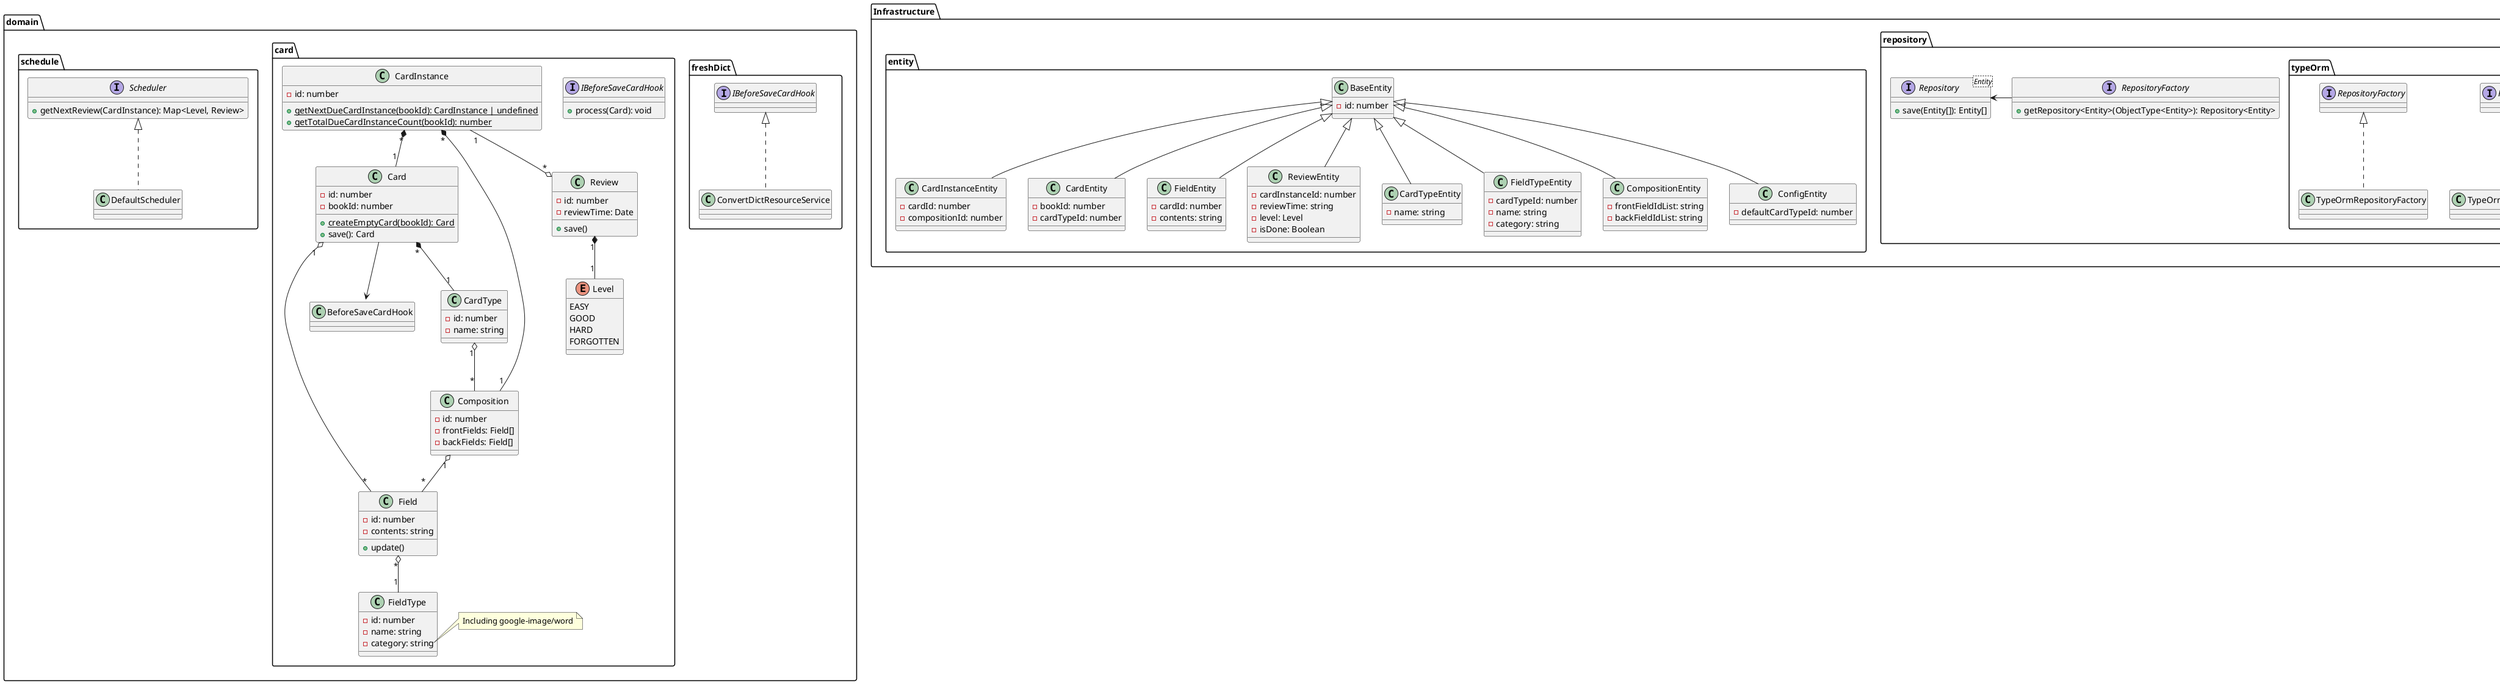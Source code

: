 @startuml My Vocabulary

package domain {
    top to bottom direction
    package freshDict {
        class ConvertDictResourceService implements IBeforeSaveCardHook
    }
    package card {
        interface IBeforeSaveCardHook {
            + process(Card): void
        }
        Card --> BeforeSaveCardHook::process
        class CardInstance {
            - id: number
            + {static} getNextDueCardInstance(bookId): CardInstance | undefined
            + {static} getTotalDueCardInstanceCount(bookId): number
        }
        CardInstance "*" *-- "1" Card
        CardInstance "*" *-- "1" Composition
        class CardType {
            - id: number
            - name: string
        }
        class FieldType {
            - id: number
            - name: string
            - category: string
        }
        note right of FieldType::category
        Including google-image/word
        end note
        class Composition {
            - id: number
            - frontFields: Field[]
            - backFields: Field[]
        }
        Composition "1" o-- "*" Field
        CardType "1" o-- "*" Composition
        class Card {
            - id: number
            - bookId: number
            + {static} createEmptyCard(bookId): Card
            + save(): Card
        }
        Card "*" *-- "1" CardType
        class Field {
            - id: number
            - contents: string
            + update()
        }
        Card "1" o-- "*" Field
        Field "*" o-- "1" FieldType
        class Review {
            - id: number
            - reviewTime: Date
            + save()
        }
        CardInstance "1" --o "*" Review
        enum Level {
            EASY
            GOOD
            HARD
            FORGOTTEN
        }
        Review "1" *-- "1" Level
    }
    package schedule {
        interface Scheduler {
            + getNextReview(CardInstance): Map<Level, Review>
        }
        class DefaultScheduler implements Scheduler {
        }
    }
}

package Infrastructure {
  package repository {
      interface Repository<Entity> {
          + save(Entity[]): Entity[]
      }
      interface RepositoryFactory {
          + getRepository<Entity>(ObjectType<Entity>): Repository<Entity>
      }
      package typeOrm {
          class TypeOrmRepository<Entity> implements Repository
          class TypeOrmRepositoryFactory implements RepositoryFactory
      }
      RepositoryFactory -left-> Repository
  }
  package entity {
      class BaseEntity {
          - id: number
      }
      class CardInstanceEntity extends BaseEntity {
          - cardId: number
          - compositionId: number
      }
      class CardEntity extends BaseEntity {
          - bookId: number
          - cardTypeId: number
      }
      class FieldEntity extends BaseEntity {
          - cardId: number
          - contents: string
      }
      class ReviewEntity extends BaseEntity {
          - cardInstanceId: number
          - reviewTime: string
          - level: Level
          - isDone: Boolean
      }
      class CardTypeEntity extends BaseEntity {
          - name: string
      }
      class FieldTypeEntity extends BaseEntity {
          - cardTypeId: number
          - name: string
          - category: string
      }
      class CompositionEntity extends BaseEntity {
          - frontFieldIdList: string
          - backFieldIdList: string
      }
      class ConfigEntity extends BaseEntity {
          - defaultCardTypeId: number
      }
  }
}
@enduml